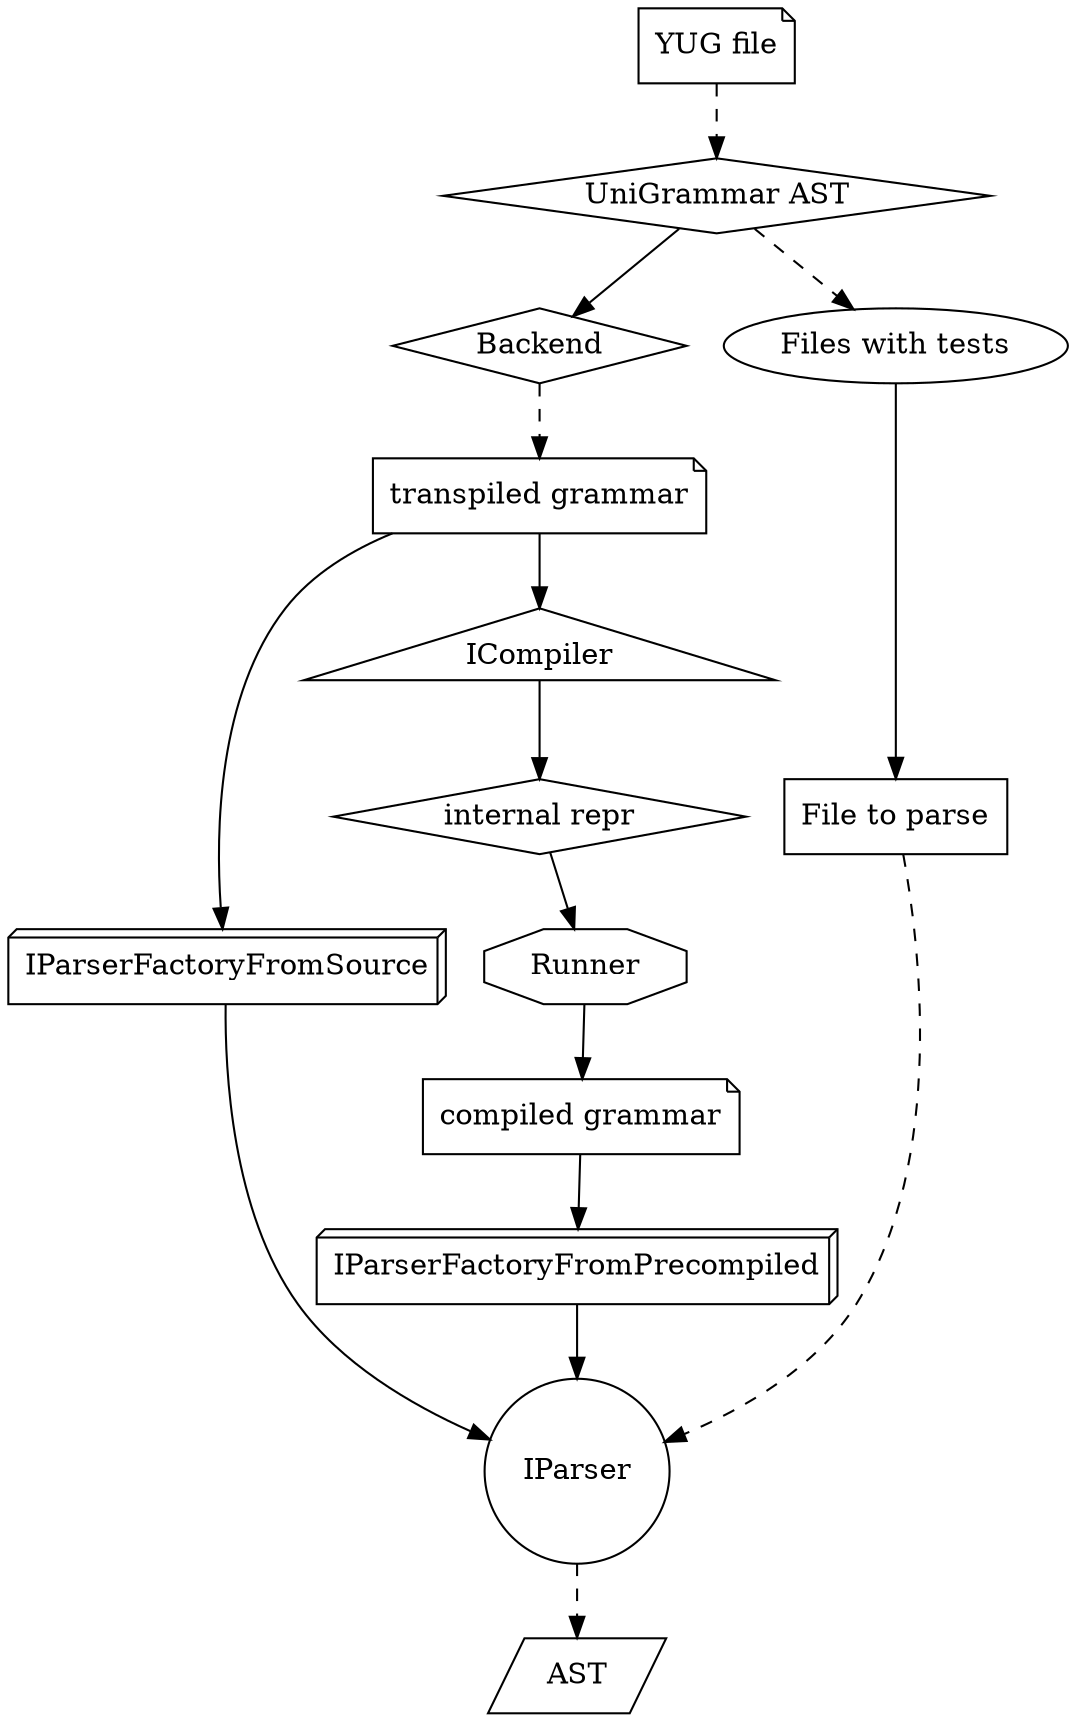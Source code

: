 digraph {

	subgraph Transpilation {
		YUG[label="YUG file",shape=note];
		UGAST[label="UniGrammar AST",shape=diamond];
		B[label="Backend",shape=diamond];

		YUG -> UGAST [style=dashed];
		UGAST -> B;
		B -> Tr [style=dashed];
	};

	subgraph Compilation {
		IR[label="internal repr",tooltip="(may be\ntranspiled text if\nthe parser generator has no precompilation)",shape=diamond];

		PFs[label="IParserFactoryFromSource",shape=box3d];

		R[label="Runner",shape="octagon"];

		Co[label="compiled grammar",shape=note];

		Tr[label="transpiled grammar",shape=note];
		C[label="ICompiler",shape=triangle];


		PFp[label="IParserFactoryFromPrecompiled",shape=box3d];


		P[label="IParser",shape=circle];
		S[label="File to parse",shape=box];
		AST[label="AST",shape=parallelogram];

		Tr -> C -> IR -> R ->  Co;

		Tr -> PFs -> P;
		Co -> PFp -> P;
	};

	subgraph Parsing {
		S -> P -> AST [style=dashed];
	};

	subgraph Testing {
		TFs[label="Files with tests"];
		UGAST -> TFs [style=dashed];
		TFs -> S;
	};
}
